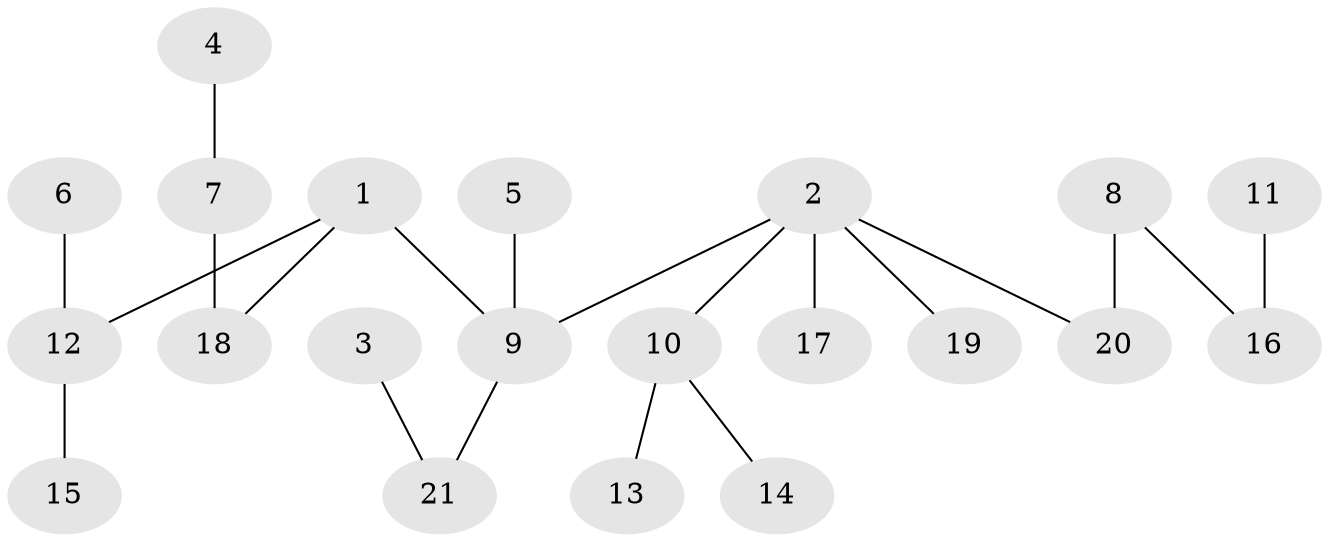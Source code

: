 // original degree distribution, {5: 0.043478260869565216, 6: 0.014492753623188406, 4: 0.057971014492753624, 3: 0.15942028985507245, 1: 0.4927536231884058, 2: 0.2318840579710145}
// Generated by graph-tools (version 1.1) at 2025/37/03/04/25 23:37:17]
// undirected, 21 vertices, 20 edges
graph export_dot {
  node [color=gray90,style=filled];
  1;
  2;
  3;
  4;
  5;
  6;
  7;
  8;
  9;
  10;
  11;
  12;
  13;
  14;
  15;
  16;
  17;
  18;
  19;
  20;
  21;
  1 -- 9 [weight=1.0];
  1 -- 12 [weight=1.0];
  1 -- 18 [weight=1.0];
  2 -- 9 [weight=1.0];
  2 -- 10 [weight=1.0];
  2 -- 17 [weight=1.0];
  2 -- 19 [weight=1.0];
  2 -- 20 [weight=1.0];
  3 -- 21 [weight=1.0];
  4 -- 7 [weight=1.0];
  5 -- 9 [weight=1.0];
  6 -- 12 [weight=1.0];
  7 -- 18 [weight=1.0];
  8 -- 16 [weight=1.0];
  8 -- 20 [weight=1.0];
  9 -- 21 [weight=1.0];
  10 -- 13 [weight=1.0];
  10 -- 14 [weight=1.0];
  11 -- 16 [weight=1.0];
  12 -- 15 [weight=1.0];
}
